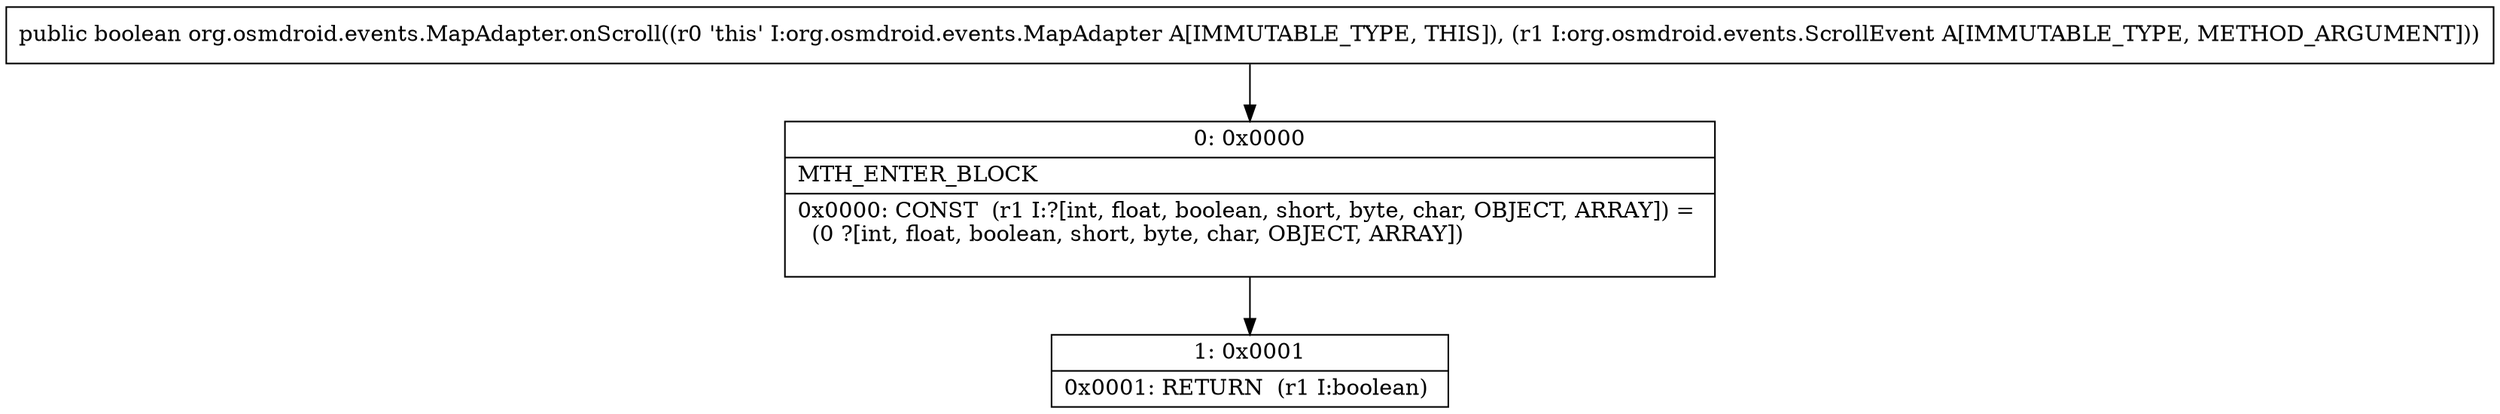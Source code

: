 digraph "CFG fororg.osmdroid.events.MapAdapter.onScroll(Lorg\/osmdroid\/events\/ScrollEvent;)Z" {
Node_0 [shape=record,label="{0\:\ 0x0000|MTH_ENTER_BLOCK\l|0x0000: CONST  (r1 I:?[int, float, boolean, short, byte, char, OBJECT, ARRAY]) = \l  (0 ?[int, float, boolean, short, byte, char, OBJECT, ARRAY])\l \l}"];
Node_1 [shape=record,label="{1\:\ 0x0001|0x0001: RETURN  (r1 I:boolean) \l}"];
MethodNode[shape=record,label="{public boolean org.osmdroid.events.MapAdapter.onScroll((r0 'this' I:org.osmdroid.events.MapAdapter A[IMMUTABLE_TYPE, THIS]), (r1 I:org.osmdroid.events.ScrollEvent A[IMMUTABLE_TYPE, METHOD_ARGUMENT])) }"];
MethodNode -> Node_0;
Node_0 -> Node_1;
}

